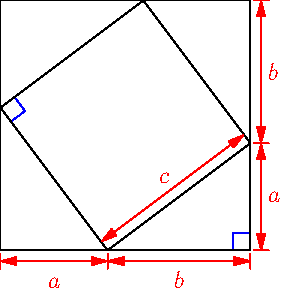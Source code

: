 size(0,150);
import geometry;

real a=3;
real b=4;
real c=hypot(a,b);

pair z1=(0,b);
pair z2=(a,0);
pair z3=(a+b,0);
perpendicular(z1,NE,z1--z2,blue);
perpendicular(z3,NW,blue);
draw(square((0,0),z3));
draw(square(z1,z2));

real d=0.3;
pair v=unit(z2-z1);
draw(baseline("$a$"),-d*I--z2-d*I,red,Bars,Arrows,PenMargins);
draw(baseline("$b$"),z2-d*I--z3-d*I,red,Arrows,Bars,PenMargins);
draw("$c$",z3+z2*I-d*v--z2-d*v,red,Arrows,PenMargins);
draw("$a$",z3+d--z3+z2*I+d,red,Arrows,Bars,PenMargins);
draw("$b$",z3+z2*I+d--z3+z3*I+d,red,Arrows,Bars,PenMargins);


